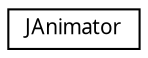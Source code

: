 digraph G
{
  edge [fontname="FreeSans.ttf",fontsize=10,labelfontname="FreeSans.ttf",labelfontsize=10];
  node [fontname="FreeSans.ttf",fontsize=10,shape=record];
  rankdir=LR;
  Node1 [label="JAnimator",height=0.2,width=0.4,color="black", fillcolor="white", style="filled",URL="$class_j_animator.html"];
}
